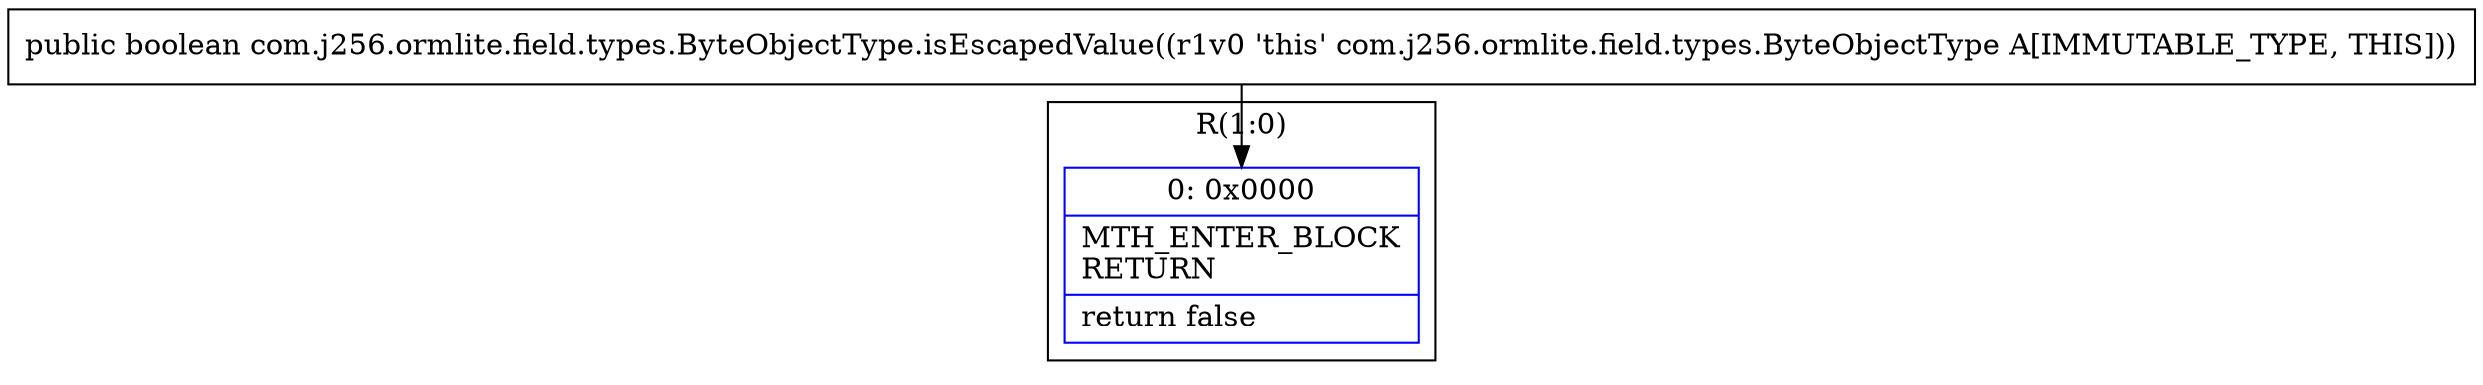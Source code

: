 digraph "CFG forcom.j256.ormlite.field.types.ByteObjectType.isEscapedValue()Z" {
subgraph cluster_Region_1195524223 {
label = "R(1:0)";
node [shape=record,color=blue];
Node_0 [shape=record,label="{0\:\ 0x0000|MTH_ENTER_BLOCK\lRETURN\l|return false\l}"];
}
MethodNode[shape=record,label="{public boolean com.j256.ormlite.field.types.ByteObjectType.isEscapedValue((r1v0 'this' com.j256.ormlite.field.types.ByteObjectType A[IMMUTABLE_TYPE, THIS])) }"];
MethodNode -> Node_0;
}

